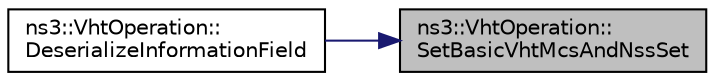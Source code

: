 digraph "ns3::VhtOperation::SetBasicVhtMcsAndNssSet"
{
 // LATEX_PDF_SIZE
  edge [fontname="Helvetica",fontsize="10",labelfontname="Helvetica",labelfontsize="10"];
  node [fontname="Helvetica",fontsize="10",shape=record];
  rankdir="RL";
  Node1 [label="ns3::VhtOperation::\lSetBasicVhtMcsAndNssSet",height=0.2,width=0.4,color="black", fillcolor="grey75", style="filled", fontcolor="black",tooltip="Set the Basic VHT-MCS and NSS field in the VHT Operation information element."];
  Node1 -> Node2 [dir="back",color="midnightblue",fontsize="10",style="solid",fontname="Helvetica"];
  Node2 [label="ns3::VhtOperation::\lDeserializeInformationField",height=0.2,width=0.4,color="black", fillcolor="white", style="filled",URL="$classns3_1_1_vht_operation.html#aa6a5f566200f104335732b5070440efb",tooltip="Deserialize information (i.e., the body of the IE, not including the Element ID and length octets)"];
}
